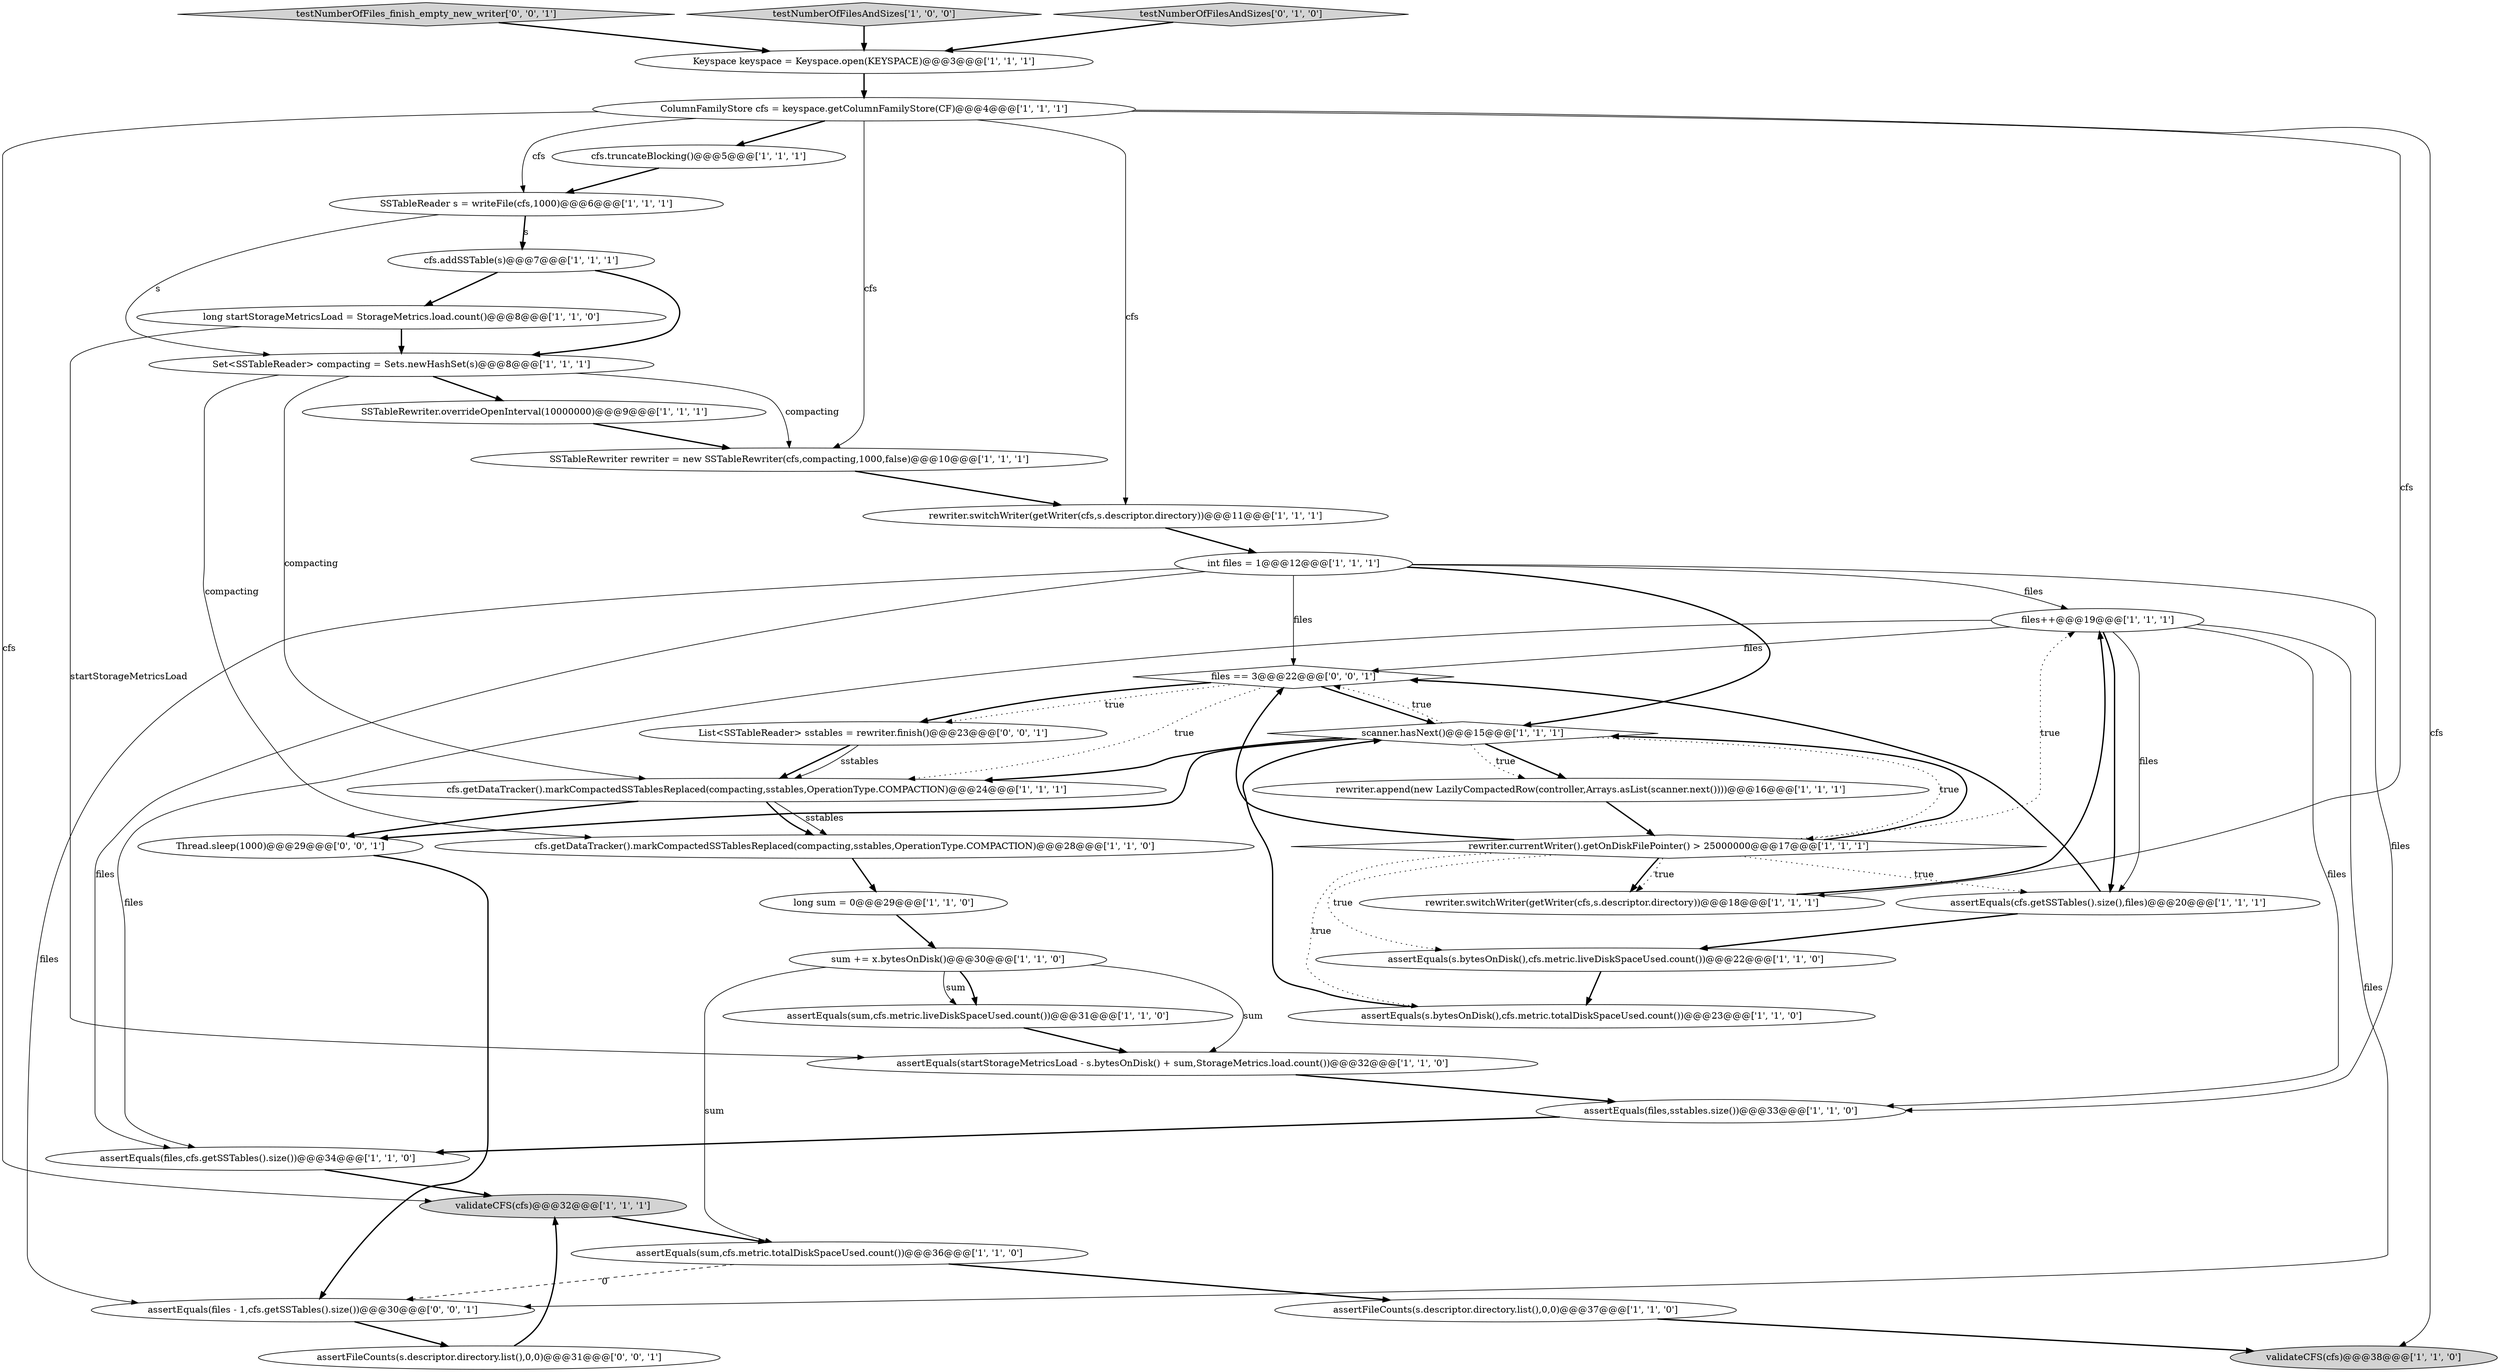 digraph {
18 [style = filled, label = "files++@@@19@@@['1', '1', '1']", fillcolor = white, shape = ellipse image = "AAA0AAABBB1BBB"];
23 [style = filled, label = "assertEquals(sum,cfs.metric.totalDiskSpaceUsed.count())@@@36@@@['1', '1', '0']", fillcolor = white, shape = ellipse image = "AAA0AAABBB1BBB"];
30 [style = filled, label = "SSTableReader s = writeFile(cfs,1000)@@@6@@@['1', '1', '1']", fillcolor = white, shape = ellipse image = "AAA0AAABBB1BBB"];
9 [style = filled, label = "SSTableRewriter.overrideOpenInterval(10000000)@@@9@@@['1', '1', '1']", fillcolor = white, shape = ellipse image = "AAA0AAABBB1BBB"];
29 [style = filled, label = "cfs.getDataTracker().markCompactedSSTablesReplaced(compacting,sstables,OperationType.COMPACTION)@@@28@@@['1', '1', '0']", fillcolor = white, shape = ellipse image = "AAA0AAABBB1BBB"];
10 [style = filled, label = "cfs.truncateBlocking()@@@5@@@['1', '1', '1']", fillcolor = white, shape = ellipse image = "AAA0AAABBB1BBB"];
0 [style = filled, label = "int files = 1@@@12@@@['1', '1', '1']", fillcolor = white, shape = ellipse image = "AAA0AAABBB1BBB"];
21 [style = filled, label = "SSTableRewriter rewriter = new SSTableRewriter(cfs,compacting,1000,false)@@@10@@@['1', '1', '1']", fillcolor = white, shape = ellipse image = "AAA0AAABBB1BBB"];
17 [style = filled, label = "assertEquals(files,sstables.size())@@@33@@@['1', '1', '0']", fillcolor = white, shape = ellipse image = "AAA0AAABBB1BBB"];
35 [style = filled, label = "files == 3@@@22@@@['0', '0', '1']", fillcolor = white, shape = diamond image = "AAA0AAABBB3BBB"];
7 [style = filled, label = "assertEquals(startStorageMetricsLoad - s.bytesOnDisk() + sum,StorageMetrics.load.count())@@@32@@@['1', '1', '0']", fillcolor = white, shape = ellipse image = "AAA0AAABBB1BBB"];
28 [style = filled, label = "assertEquals(s.bytesOnDisk(),cfs.metric.totalDiskSpaceUsed.count())@@@23@@@['1', '1', '0']", fillcolor = white, shape = ellipse image = "AAA0AAABBB1BBB"];
33 [style = filled, label = "testNumberOfFiles_finish_empty_new_writer['0', '0', '1']", fillcolor = lightgray, shape = diamond image = "AAA0AAABBB3BBB"];
34 [style = filled, label = "Thread.sleep(1000)@@@29@@@['0', '0', '1']", fillcolor = white, shape = ellipse image = "AAA0AAABBB3BBB"];
15 [style = filled, label = "assertEquals(sum,cfs.metric.liveDiskSpaceUsed.count())@@@31@@@['1', '1', '0']", fillcolor = white, shape = ellipse image = "AAA0AAABBB1BBB"];
14 [style = filled, label = "rewriter.append(new LazilyCompactedRow(controller,Arrays.asList(scanner.next())))@@@16@@@['1', '1', '1']", fillcolor = white, shape = ellipse image = "AAA0AAABBB1BBB"];
22 [style = filled, label = "ColumnFamilyStore cfs = keyspace.getColumnFamilyStore(CF)@@@4@@@['1', '1', '1']", fillcolor = white, shape = ellipse image = "AAA0AAABBB1BBB"];
12 [style = filled, label = "rewriter.switchWriter(getWriter(cfs,s.descriptor.directory))@@@18@@@['1', '1', '1']", fillcolor = white, shape = ellipse image = "AAA0AAABBB1BBB"];
6 [style = filled, label = "long sum = 0@@@29@@@['1', '1', '0']", fillcolor = white, shape = ellipse image = "AAA0AAABBB1BBB"];
16 [style = filled, label = "testNumberOfFilesAndSizes['1', '0', '0']", fillcolor = lightgray, shape = diamond image = "AAA0AAABBB1BBB"];
38 [style = filled, label = "assertFileCounts(s.descriptor.directory.list(),0,0)@@@31@@@['0', '0', '1']", fillcolor = white, shape = ellipse image = "AAA0AAABBB3BBB"];
8 [style = filled, label = "sum += x.bytesOnDisk()@@@30@@@['1', '1', '0']", fillcolor = white, shape = ellipse image = "AAA0AAABBB1BBB"];
19 [style = filled, label = "validateCFS(cfs)@@@32@@@['1', '1', '1']", fillcolor = lightgray, shape = ellipse image = "AAA0AAABBB1BBB"];
13 [style = filled, label = "assertEquals(cfs.getSSTables().size(),files)@@@20@@@['1', '1', '1']", fillcolor = white, shape = ellipse image = "AAA0AAABBB1BBB"];
26 [style = filled, label = "Keyspace keyspace = Keyspace.open(KEYSPACE)@@@3@@@['1', '1', '1']", fillcolor = white, shape = ellipse image = "AAA0AAABBB1BBB"];
1 [style = filled, label = "assertEquals(files,cfs.getSSTables().size())@@@34@@@['1', '1', '0']", fillcolor = white, shape = ellipse image = "AAA0AAABBB1BBB"];
3 [style = filled, label = "Set<SSTableReader> compacting = Sets.newHashSet(s)@@@8@@@['1', '1', '1']", fillcolor = white, shape = ellipse image = "AAA0AAABBB1BBB"];
2 [style = filled, label = "rewriter.switchWriter(getWriter(cfs,s.descriptor.directory))@@@11@@@['1', '1', '1']", fillcolor = white, shape = ellipse image = "AAA0AAABBB1BBB"];
25 [style = filled, label = "assertEquals(s.bytesOnDisk(),cfs.metric.liveDiskSpaceUsed.count())@@@22@@@['1', '1', '0']", fillcolor = white, shape = ellipse image = "AAA0AAABBB1BBB"];
27 [style = filled, label = "scanner.hasNext()@@@15@@@['1', '1', '1']", fillcolor = white, shape = diamond image = "AAA0AAABBB1BBB"];
32 [style = filled, label = "testNumberOfFilesAndSizes['0', '1', '0']", fillcolor = lightgray, shape = diamond image = "AAA0AAABBB2BBB"];
4 [style = filled, label = "long startStorageMetricsLoad = StorageMetrics.load.count()@@@8@@@['1', '1', '0']", fillcolor = white, shape = ellipse image = "AAA0AAABBB1BBB"];
31 [style = filled, label = "assertFileCounts(s.descriptor.directory.list(),0,0)@@@37@@@['1', '1', '0']", fillcolor = white, shape = ellipse image = "AAA0AAABBB1BBB"];
36 [style = filled, label = "assertEquals(files - 1,cfs.getSSTables().size())@@@30@@@['0', '0', '1']", fillcolor = white, shape = ellipse image = "AAA0AAABBB3BBB"];
37 [style = filled, label = "List<SSTableReader> sstables = rewriter.finish()@@@23@@@['0', '0', '1']", fillcolor = white, shape = ellipse image = "AAA0AAABBB3BBB"];
5 [style = filled, label = "validateCFS(cfs)@@@38@@@['1', '1', '0']", fillcolor = lightgray, shape = ellipse image = "AAA0AAABBB1BBB"];
20 [style = filled, label = "cfs.getDataTracker().markCompactedSSTablesReplaced(compacting,sstables,OperationType.COMPACTION)@@@24@@@['1', '1', '1']", fillcolor = white, shape = ellipse image = "AAA0AAABBB1BBB"];
11 [style = filled, label = "cfs.addSSTable(s)@@@7@@@['1', '1', '1']", fillcolor = white, shape = ellipse image = "AAA0AAABBB1BBB"];
24 [style = filled, label = "rewriter.currentWriter().getOnDiskFilePointer() > 25000000@@@17@@@['1', '1', '1']", fillcolor = white, shape = diamond image = "AAA0AAABBB1BBB"];
23->31 [style = bold, label=""];
13->25 [style = bold, label=""];
14->24 [style = bold, label=""];
4->3 [style = bold, label=""];
3->20 [style = solid, label="compacting"];
24->12 [style = bold, label=""];
35->27 [style = bold, label=""];
25->28 [style = bold, label=""];
18->36 [style = solid, label="files"];
22->5 [style = solid, label="cfs"];
7->17 [style = bold, label=""];
8->15 [style = bold, label=""];
22->30 [style = solid, label="cfs"];
15->7 [style = bold, label=""];
27->14 [style = bold, label=""];
17->1 [style = bold, label=""];
22->2 [style = solid, label="cfs"];
20->29 [style = bold, label=""];
24->25 [style = dotted, label="true"];
24->35 [style = bold, label=""];
0->27 [style = bold, label=""];
20->34 [style = bold, label=""];
31->5 [style = bold, label=""];
8->15 [style = solid, label="sum"];
11->4 [style = bold, label=""];
8->7 [style = solid, label="sum"];
18->35 [style = solid, label="files"];
16->26 [style = bold, label=""];
37->20 [style = bold, label=""];
22->21 [style = solid, label="cfs"];
3->21 [style = solid, label="compacting"];
18->1 [style = solid, label="files"];
22->19 [style = solid, label="cfs"];
24->18 [style = dotted, label="true"];
22->12 [style = solid, label="cfs"];
27->24 [style = dotted, label="true"];
24->28 [style = dotted, label="true"];
37->20 [style = solid, label="sstables"];
32->26 [style = bold, label=""];
24->12 [style = dotted, label="true"];
26->22 [style = bold, label=""];
38->19 [style = bold, label=""];
33->26 [style = bold, label=""];
21->2 [style = bold, label=""];
18->13 [style = solid, label="files"];
30->11 [style = solid, label="s"];
27->14 [style = dotted, label="true"];
3->9 [style = bold, label=""];
23->36 [style = dashed, label="0"];
30->11 [style = bold, label=""];
29->6 [style = bold, label=""];
4->7 [style = solid, label="startStorageMetricsLoad"];
2->0 [style = bold, label=""];
27->34 [style = bold, label=""];
11->3 [style = bold, label=""];
35->37 [style = bold, label=""];
0->1 [style = solid, label="files"];
19->23 [style = bold, label=""];
35->20 [style = dotted, label="true"];
34->36 [style = bold, label=""];
6->8 [style = bold, label=""];
12->18 [style = bold, label=""];
9->21 [style = bold, label=""];
22->10 [style = bold, label=""];
18->13 [style = bold, label=""];
0->36 [style = solid, label="files"];
20->29 [style = solid, label="sstables"];
30->3 [style = solid, label="s"];
3->29 [style = solid, label="compacting"];
8->23 [style = solid, label="sum"];
28->27 [style = bold, label=""];
36->38 [style = bold, label=""];
35->37 [style = dotted, label="true"];
1->19 [style = bold, label=""];
0->17 [style = solid, label="files"];
27->35 [style = dotted, label="true"];
13->35 [style = bold, label=""];
27->20 [style = bold, label=""];
10->30 [style = bold, label=""];
24->27 [style = bold, label=""];
0->18 [style = solid, label="files"];
18->17 [style = solid, label="files"];
0->35 [style = solid, label="files"];
24->13 [style = dotted, label="true"];
}
